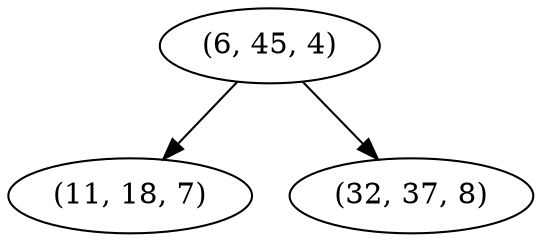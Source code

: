 digraph tree {
    "(6, 45, 4)";
    "(11, 18, 7)";
    "(32, 37, 8)";
    "(6, 45, 4)" -> "(11, 18, 7)";
    "(6, 45, 4)" -> "(32, 37, 8)";
}
